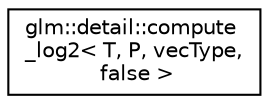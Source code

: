 digraph "Graphical Class Hierarchy"
{
  edge [fontname="Helvetica",fontsize="10",labelfontname="Helvetica",labelfontsize="10"];
  node [fontname="Helvetica",fontsize="10",shape=record];
  rankdir="LR";
  Node1 [label="glm::detail::compute\l_log2\< T, P, vecType,\l false \>",height=0.2,width=0.4,color="black", fillcolor="white", style="filled",URL="$structglm_1_1detail_1_1compute__log2_3_01_t_00_01_p_00_01vec_type_00_01false_01_4.html"];
}
